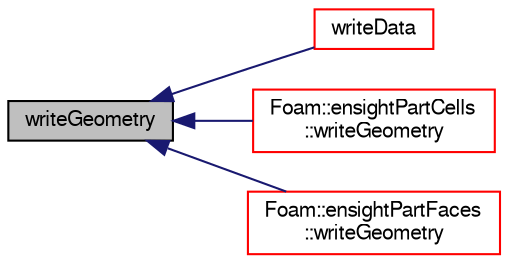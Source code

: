 digraph "writeGeometry"
{
  bgcolor="transparent";
  edge [fontname="FreeSans",fontsize="10",labelfontname="FreeSans",labelfontsize="10"];
  node [fontname="FreeSans",fontsize="10",shape=record];
  rankdir="LR";
  Node1047 [label="writeGeometry",height=0.2,width=0.4,color="black", fillcolor="grey75", style="filled", fontcolor="black"];
  Node1047 -> Node1048 [dir="back",color="midnightblue",fontsize="10",style="solid",fontname="FreeSans"];
  Node1048 [label="writeData",height=0.2,width=0.4,color="red",URL="$a21306.html#a25900c366cb0a98321899fde6c66dab7",tooltip="write reconstruction information for the object "];
  Node1047 -> Node1051 [dir="back",color="midnightblue",fontsize="10",style="solid",fontname="FreeSans"];
  Node1051 [label="Foam::ensightPartCells\l::writeGeometry",height=0.2,width=0.4,color="red",URL="$a21314.html#a8ef8341adf8a66022bef78abd1f0a1cf",tooltip="write geometry "];
  Node1047 -> Node1053 [dir="back",color="midnightblue",fontsize="10",style="solid",fontname="FreeSans"];
  Node1053 [label="Foam::ensightPartFaces\l::writeGeometry",height=0.2,width=0.4,color="red",URL="$a21318.html#a8ef8341adf8a66022bef78abd1f0a1cf",tooltip="write geometry "];
}
